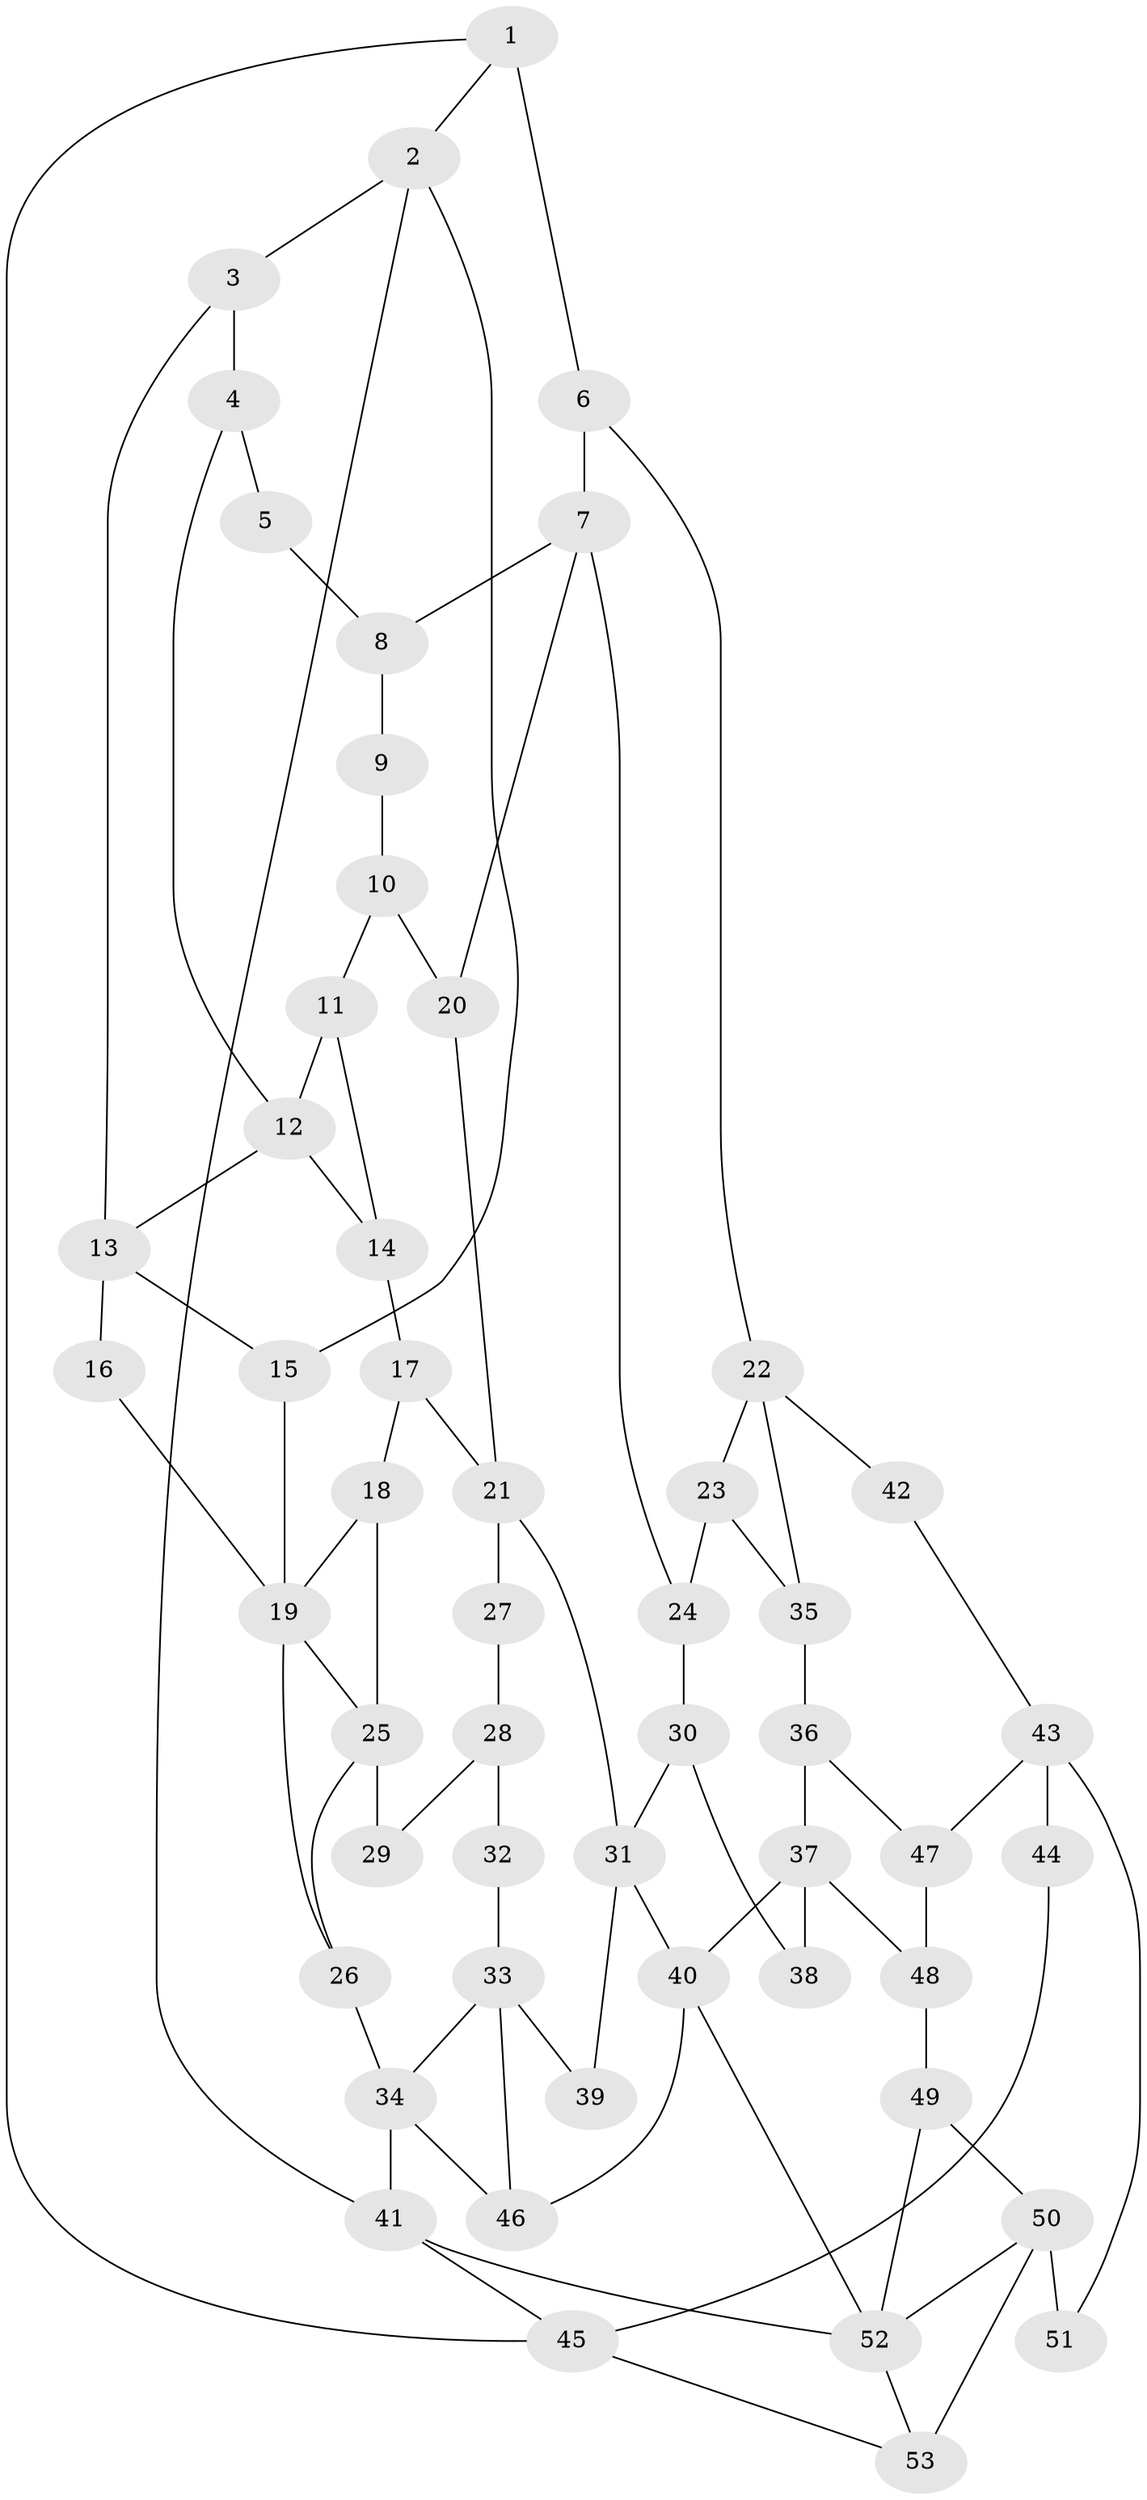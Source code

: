 // original degree distribution, {3: 0.04716981132075472, 6: 0.20754716981132076, 5: 0.5754716981132075, 4: 0.16981132075471697}
// Generated by graph-tools (version 1.1) at 2025/38/03/09/25 02:38:25]
// undirected, 53 vertices, 84 edges
graph export_dot {
graph [start="1"]
  node [color=gray90,style=filled];
  1;
  2;
  3;
  4;
  5;
  6;
  7;
  8;
  9;
  10;
  11;
  12;
  13;
  14;
  15;
  16;
  17;
  18;
  19;
  20;
  21;
  22;
  23;
  24;
  25;
  26;
  27;
  28;
  29;
  30;
  31;
  32;
  33;
  34;
  35;
  36;
  37;
  38;
  39;
  40;
  41;
  42;
  43;
  44;
  45;
  46;
  47;
  48;
  49;
  50;
  51;
  52;
  53;
  1 -- 2 [weight=1.0];
  1 -- 6 [weight=2.0];
  1 -- 45 [weight=1.0];
  2 -- 3 [weight=1.0];
  2 -- 15 [weight=1.0];
  2 -- 41 [weight=1.0];
  3 -- 4 [weight=1.0];
  3 -- 13 [weight=1.0];
  4 -- 5 [weight=1.0];
  4 -- 12 [weight=1.0];
  5 -- 8 [weight=2.0];
  6 -- 7 [weight=1.0];
  6 -- 22 [weight=2.0];
  7 -- 8 [weight=2.0];
  7 -- 20 [weight=1.0];
  7 -- 24 [weight=1.0];
  8 -- 9 [weight=2.0];
  9 -- 10 [weight=1.0];
  10 -- 11 [weight=1.0];
  10 -- 20 [weight=1.0];
  11 -- 12 [weight=1.0];
  11 -- 14 [weight=1.0];
  12 -- 13 [weight=1.0];
  12 -- 14 [weight=1.0];
  13 -- 15 [weight=1.0];
  13 -- 16 [weight=2.0];
  14 -- 17 [weight=1.0];
  15 -- 19 [weight=1.0];
  16 -- 19 [weight=1.0];
  17 -- 18 [weight=1.0];
  17 -- 21 [weight=1.0];
  18 -- 19 [weight=1.0];
  18 -- 25 [weight=2.0];
  19 -- 25 [weight=1.0];
  19 -- 26 [weight=1.0];
  20 -- 21 [weight=1.0];
  21 -- 27 [weight=2.0];
  21 -- 31 [weight=2.0];
  22 -- 23 [weight=1.0];
  22 -- 35 [weight=1.0];
  22 -- 42 [weight=2.0];
  23 -- 24 [weight=1.0];
  23 -- 35 [weight=1.0];
  24 -- 30 [weight=1.0];
  25 -- 26 [weight=1.0];
  25 -- 29 [weight=2.0];
  26 -- 34 [weight=2.0];
  27 -- 28 [weight=1.0];
  28 -- 29 [weight=1.0];
  28 -- 32 [weight=1.0];
  30 -- 31 [weight=1.0];
  30 -- 38 [weight=1.0];
  31 -- 39 [weight=2.0];
  31 -- 40 [weight=1.0];
  32 -- 33 [weight=2.0];
  33 -- 34 [weight=1.0];
  33 -- 39 [weight=2.0];
  33 -- 46 [weight=1.0];
  34 -- 41 [weight=2.0];
  34 -- 46 [weight=1.0];
  35 -- 36 [weight=1.0];
  36 -- 37 [weight=1.0];
  36 -- 47 [weight=1.0];
  37 -- 38 [weight=2.0];
  37 -- 40 [weight=2.0];
  37 -- 48 [weight=1.0];
  40 -- 46 [weight=1.0];
  40 -- 52 [weight=1.0];
  41 -- 45 [weight=1.0];
  41 -- 52 [weight=1.0];
  42 -- 43 [weight=1.0];
  43 -- 44 [weight=2.0];
  43 -- 47 [weight=1.0];
  43 -- 51 [weight=1.0];
  44 -- 45 [weight=1.0];
  45 -- 53 [weight=1.0];
  47 -- 48 [weight=1.0];
  48 -- 49 [weight=1.0];
  49 -- 50 [weight=1.0];
  49 -- 52 [weight=1.0];
  50 -- 51 [weight=2.0];
  50 -- 52 [weight=1.0];
  50 -- 53 [weight=2.0];
  52 -- 53 [weight=1.0];
}
